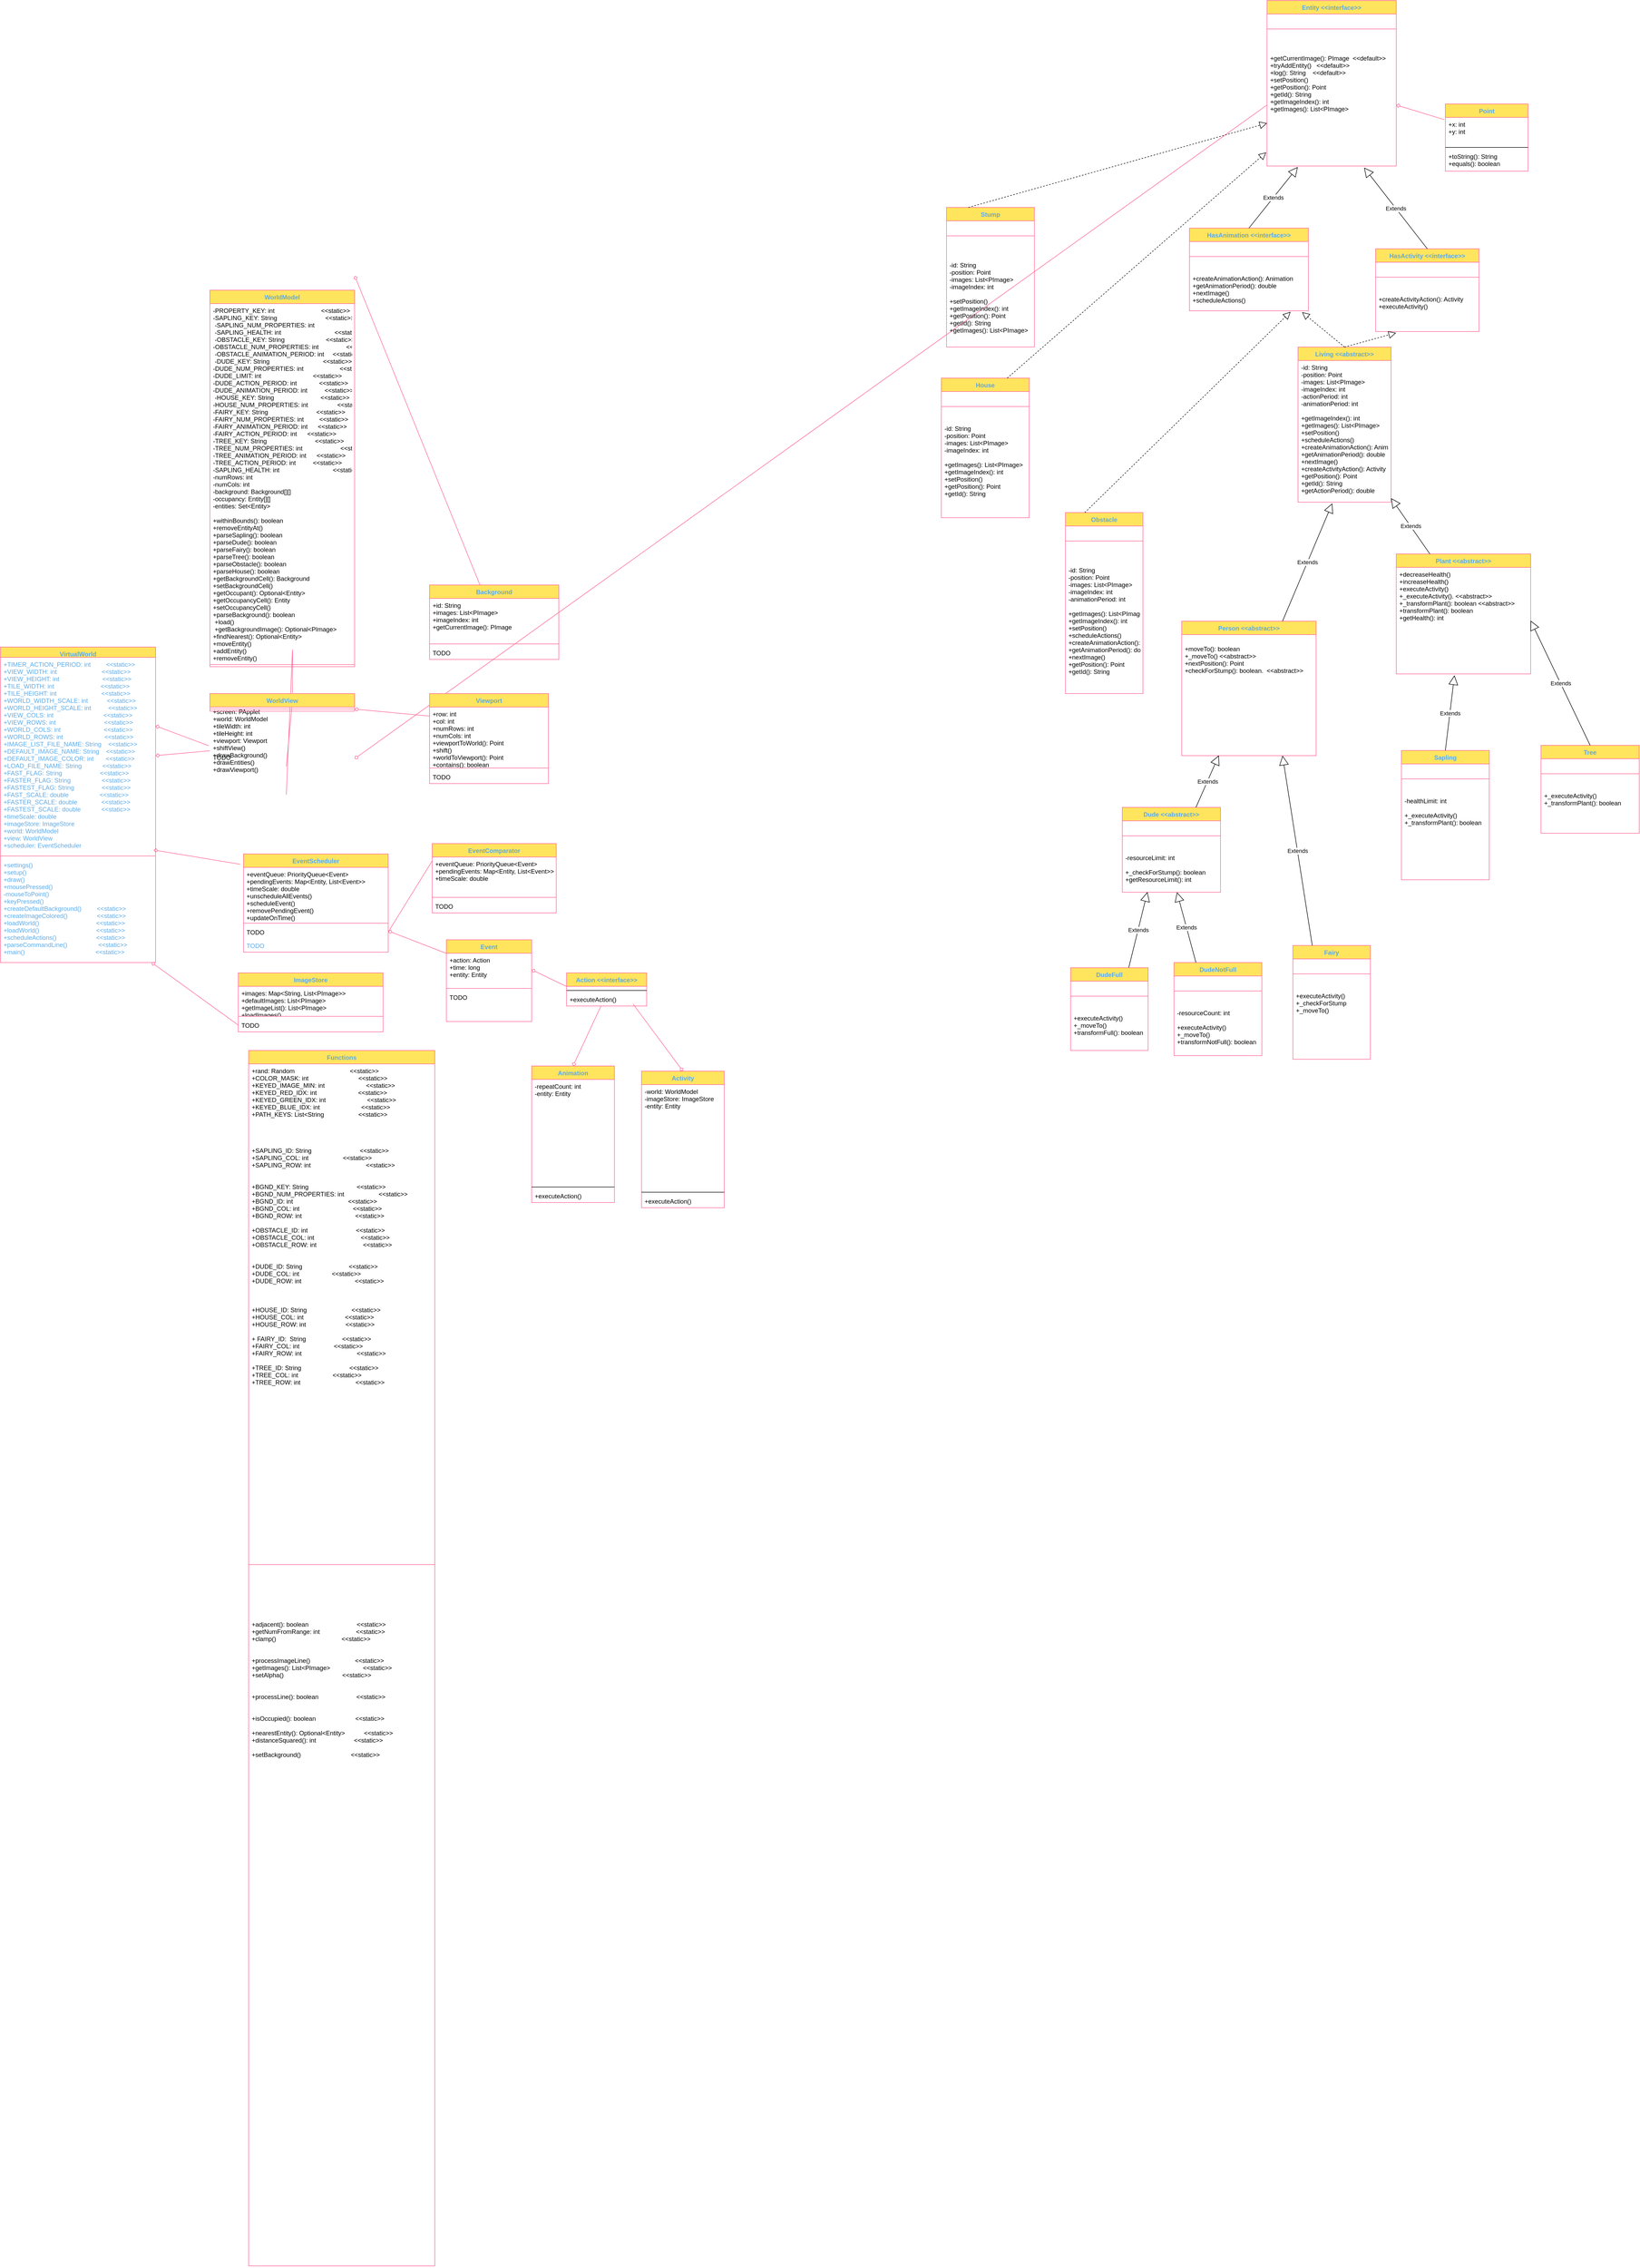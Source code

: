 <mxfile version="20.5.2" type="google"><diagram id="Yo6Zvny2ZRX3JAPKxXua" name="Page 2"><mxGraphModel grid="1" page="1" gridSize="10" guides="1" tooltips="1" connect="1" arrows="1" fold="1" pageScale="1" pageWidth="850" pageHeight="1100" math="0" shadow="0"><root><mxCell id="0"/><mxCell id="1" parent="0"/><mxCell id="8I9pphBKhg92I5GMk5e_-31" value="" style="graphMlID=e0;endArrow=none;strokeColor=#FF6392;strokeWidth=1.0;startArrow=diamond;startFill=0;endFill=1;exitX=1;exitY=0.25;exitDx=0;exitDy=0;fontColor=#5AA9E6;entryX=-0.008;entryY=-0.286;entryDx=0;entryDy=0;entryPerimeter=0;" edge="1" parent="1" source="8I9pphBKhg92I5GMk5e_-50" target="8I9pphBKhg92I5GMk5e_-57"><mxGeometry relative="1" as="geometry"/></mxCell><mxCell id="8I9pphBKhg92I5GMk5e_-32" value="" style="graphMlID=e1;endArrow=none;strokeColor=#FF6392;strokeWidth=1.0;startArrow=diamond;startFill=0;endFill=1;exitX=1;exitY=0.5;exitDx=0;exitDy=0;fontColor=#5AA9E6;entryX=0;entryY=0.5;entryDx=0;entryDy=0;" edge="1" parent="1" source="8I9pphBKhg92I5GMk5e_-51" target="8I9pphBKhg92I5GMk5e_-61"><mxGeometry relative="1" as="geometry"/></mxCell><mxCell id="8I9pphBKhg92I5GMk5e_-33" value="" style="graphMlID=e2;endArrow=none;strokeColor=#FF6392;strokeWidth=1.0;startArrow=diamond;startFill=0;endFill=1;fontColor=#5AA9E6;entryX=0;entryY=0.25;entryDx=0;entryDy=0;" edge="1" parent="1" source="8I9pphBKhg92I5GMk5e_-60" target="8I9pphBKhg92I5GMk5e_-89"><mxGeometry relative="1" as="geometry"><mxPoint x="648" y="240" as="sourcePoint"/></mxGeometry></mxCell><mxCell id="8I9pphBKhg92I5GMk5e_-34" value="" style="graphMlID=e3;endArrow=none;strokeColor=#FF6392;strokeWidth=1.0;startArrow=diamond;startFill=0;endFill=1;exitX=0.988;exitY=-0.077;exitDx=0;exitDy=0;exitPerimeter=0;fontColor=#5AA9E6;entryX=-0.023;entryY=0.105;entryDx=0;entryDy=0;entryPerimeter=0;" edge="1" parent="1" source="8I9pphBKhg92I5GMk5e_-53" target="8I9pphBKhg92I5GMk5e_-64"><mxGeometry relative="1" as="geometry"><mxPoint x="840" y="580" as="targetPoint"/></mxGeometry></mxCell><mxCell id="8I9pphBKhg92I5GMk5e_-35" value="" style="graphMlID=e4;endArrow=none;strokeColor=#FF6392;strokeWidth=1.0;startArrow=diamond;startFill=0;endFill=1;exitX=0.975;exitY=1;exitDx=0;exitDy=0;exitPerimeter=0;fontColor=#5AA9E6;entryX=0;entryY=0.5;entryDx=0;entryDy=0;" edge="1" parent="1" source="8I9pphBKhg92I5GMk5e_-53" target="8I9pphBKhg92I5GMk5e_-71"><mxGeometry relative="1" as="geometry"/></mxCell><mxCell id="8I9pphBKhg92I5GMk5e_-36" value="" style="graphMlID=e5;endArrow=none;strokeColor=#FF6392;strokeWidth=1.0;startArrow=diamond;startFill=0;endFill=1;fontColor=#5AA9E6;exitX=1.001;exitY=-0.077;exitDx=0;exitDy=0;exitPerimeter=0;" edge="1" parent="1" source="8I9pphBKhg92I5GMk5e_-55" target="8I9pphBKhg92I5GMk5e_-82"><mxGeometry relative="1" as="geometry"/></mxCell><mxCell id="8I9pphBKhg92I5GMk5e_-37" value="" style="graphMlID=e6;endArrow=none;strokeColor=#FF6392;strokeWidth=1.0;startArrow=diamond;startFill=0;endFill=1;fontColor=#5AA9E6;" edge="1" parent="1" source="8I9pphBKhg92I5GMk5e_-64" target="8I9pphBKhg92I5GMk5e_-97"><mxGeometry relative="1" as="geometry"/></mxCell><mxCell id="8I9pphBKhg92I5GMk5e_-38" value="" style="graphMlID=e7;endArrow=none;strokeColor=#FF6392;strokeWidth=1.0;startArrow=none;startFill=1;endFill=1;fontColor=#5AA9E6;entryX=0;entryY=0.25;entryDx=0;entryDy=0;exitX=1;exitY=0.5;exitDx=0;exitDy=0;" edge="1" parent="1" source="8I9pphBKhg92I5GMk5e_-67" target="8I9pphBKhg92I5GMk5e_-72"><mxGeometry relative="1" as="geometry"/></mxCell><mxCell id="8I9pphBKhg92I5GMk5e_-39" value="" style="graphMlID=e8;endArrow=none;strokeColor=#FF6392;strokeWidth=1.0;startArrow=diamond;startFill=0;endFill=1;fontColor=#5AA9E6;exitX=1;exitY=0.5;exitDx=0;exitDy=0;entryX=0;entryY=0.5;entryDx=0;entryDy=0;" edge="1" parent="1" source="8I9pphBKhg92I5GMk5e_-57" target="8I9pphBKhg92I5GMk5e_-86"><mxGeometry relative="1" as="geometry"><mxPoint x="710" y="80" as="sourcePoint"/></mxGeometry></mxCell><mxCell id="8I9pphBKhg92I5GMk5e_-40" value="" style="graphMlID=e9;endArrow=none;strokeColor=#FF6392;strokeWidth=1.0;startArrow=diamond;startFill=0;endFill=1;fontColor=#5AA9E6;exitX=1;exitY=0.5;exitDx=0;exitDy=0;entryX=-0.013;entryY=0.08;entryDx=0;entryDy=0;entryPerimeter=0;" edge="1" parent="1" source="8I9pphBKhg92I5GMk5e_-86" target="8I9pphBKhg92I5GMk5e_-105"><mxGeometry relative="1" as="geometry"/></mxCell><mxCell id="8I9pphBKhg92I5GMk5e_-42" value="" style="graphMlID=e11;endArrow=none;strokeColor=#FF6392;strokeWidth=1.0;startArrow=diamond;startFill=0;endFill=1;fontColor=#5AA9E6;exitX=1;exitY=0.5;exitDx=0;exitDy=0;entryX=0.006;entryY=0.178;entryDx=0;entryDy=0;entryPerimeter=0;" edge="1" parent="1" source="8I9pphBKhg92I5GMk5e_-97" target="8I9pphBKhg92I5GMk5e_-109"><mxGeometry relative="1" as="geometry"/></mxCell><mxCell id="8I9pphBKhg92I5GMk5e_-50" value="VirtualWorld" style="swimlane;fontStyle=1;align=center;verticalAlign=top;childLayout=stackLayout;horizontal=1;startSize=20;horizontalStack=0;resizeParent=1;resizeParentMax=0;resizeLast=0;collapsible=1;marginBottom=0;hachureGap=4;pointerEvents=0;fillColor=#FFE45E;strokeColor=#FF6392;fontColor=#5AA9E6;" vertex="1" parent="1"><mxGeometry x="20" y="150" width="300" height="610" as="geometry"/></mxCell><mxCell id="8I9pphBKhg92I5GMk5e_-51" value="+TIMER_ACTION_PERIOD: int         &lt;&lt;static&gt;&gt;&#10;+VIEW_WIDTH: int                          &lt;&lt;static&gt;&gt;&#10;+VIEW_HEIGHT: int                         &lt;&lt;static&gt;&gt;&#10;+TILE_WIDTH: int                           &lt;&lt;static&gt;&gt;&#10;+TILE_HEIGHT: int                          &lt;&lt;static&gt;&gt;&#10;+WORLD_WIDTH_SCALE: int           &lt;&lt;static&gt;&gt;&#10;+WORLD_HEIGHT_SCALE: int          &lt;&lt;static&gt;&gt;&#10;+VIEW_COLS: int                             &lt;&lt;static&gt;&gt;&#10;+VIEW_ROWS: int                            &lt;&lt;static&gt;&gt;&#10;+WORLD_COLS: int                         &lt;&lt;static&gt;&gt;&#10;+WORLD_ROWS: int                        &lt;&lt;static&gt;&gt;&#10;+IMAGE_LIST_FILE_NAME: String    &lt;&lt;static&gt;&gt;&#10;+DEFAULT_IMAGE_NAME: String    &lt;&lt;static&gt;&gt;&#10;+DEFAULT_IMAGE_COLOR: int       &lt;&lt;static&gt;&gt;&#10;+LOAD_FILE_NAME: String            &lt;&lt;static&gt;&gt;&#10;+FAST_FLAG: String                      &lt;&lt;static&gt;&gt;&#10;+FASTER_FLAG: String                  &lt;&lt;static&gt;&gt;&#10;+FASTEST_FLAG: String                &lt;&lt;static&gt;&gt;&#10;+FAST_SCALE: double                  &lt;&lt;static&gt;&gt;&#10;+FASTER_SCALE: double              &lt;&lt;static&gt;&gt;&#10;+FASTEST_SCALE: double            &lt;&lt;static&gt;&gt;&#10;+timeScale: double&#10;+imageStore: ImageStore&#10;+world: WorldModel&#10;+view: WorldView&#10;+scheduler: EventScheduler" style="text;strokeColor=none;fillColor=none;align=left;verticalAlign=top;spacingLeft=4;spacingRight=4;overflow=hidden;rotatable=0;points=[[0,0.5],[1,0.5]];portConstraint=eastwest;fontColor=#5AA9E6;" vertex="1" parent="8I9pphBKhg92I5GMk5e_-50"><mxGeometry y="20" width="300" height="380" as="geometry"/></mxCell><mxCell id="8I9pphBKhg92I5GMk5e_-52" value="" style="line;strokeWidth=1;fillColor=none;align=left;verticalAlign=middle;spacingTop=-1;spacingLeft=3;spacingRight=3;rotatable=0;labelPosition=right;points=[];portConstraint=eastwest;strokeColor=#FF6392;fontColor=#5AA9E6;" vertex="1" parent="8I9pphBKhg92I5GMk5e_-50"><mxGeometry y="400" width="300" height="8" as="geometry"/></mxCell><mxCell id="8I9pphBKhg92I5GMk5e_-53" value="+settings()&#10;+setup()&#10;+draw()&#10;+mousePressed()&#10;-mouseToPoint()&#10;+keyPressed()&#10;+createDefaultBackground()         &lt;&lt;static&gt;&gt;&#10;+createImageColored()                 &lt;&lt;static&gt;&gt;&#10;+loadWorld()                                 &lt;&lt;static&gt;&gt;&#10;+loadWorld()                                 &lt;&lt;static&gt;&gt;&#10;+scheduleActions()                       &lt;&lt;static&gt;&gt;&#10;+parseCommandLine()                  &lt;&lt;static&gt;&gt;&#10;+main()                                         &lt;&lt;static&gt;&gt;" style="text;strokeColor=none;fillColor=none;align=left;verticalAlign=top;spacingLeft=4;spacingRight=4;overflow=hidden;rotatable=0;points=[[0,0.5],[1,0.5]];portConstraint=eastwest;fontColor=#5AA9E6;" vertex="1" parent="8I9pphBKhg92I5GMk5e_-50"><mxGeometry y="408" width="300" height="202" as="geometry"/></mxCell><mxCell id="8I9pphBKhg92I5GMk5e_-54" value="WorldModel" style="swimlane;fontStyle=1;align=center;verticalAlign=top;childLayout=stackLayout;horizontal=1;startSize=26;horizontalStack=0;resizeParent=1;resizeParentMax=0;resizeLast=0;collapsible=1;marginBottom=0;hachureGap=4;pointerEvents=0;sketch=0;fontColor=#5AA9E6;strokeColor=#FF6392;fillColor=#FFE45E;" vertex="1" parent="1"><mxGeometry x="425" y="-540" width="280" height="728" as="geometry"/></mxCell><mxCell id="8I9pphBKhg92I5GMk5e_-55" value="-PROPERTY_KEY: int                           &lt;&lt;static&gt;&gt;&#10;-SAPLING_KEY: String                            &lt;&lt;static&gt;&gt;&#10; -SAPLING_NUM_PROPERTIES: int                      &lt;&lt;static&gt;&gt;&#10; -SAPLING_HEALTH: int                               &lt;&lt;static&gt;&gt;&#10; -OBSTACLE_KEY: String                        &lt;&lt;static&gt;&gt;&#10;-OBSTACLE_NUM_PROPERTIES: int                &lt;&lt;static&gt;&gt;&#10; -OBSTACLE_ANIMATION_PERIOD: int     &lt;&lt;static&gt;&gt;&#10; -DUDE_KEY: String                               &lt;&lt;static&gt;&gt;&#10;-DUDE_NUM_PROPERTIES: int                     &lt;&lt;static&gt;&gt;&#10;-DUDE_LIMIT: int                              &lt;&lt;static&gt;&gt;&#10;-DUDE_ACTION_PERIOD: int             &lt;&lt;static&gt;&gt;&#10;-DUDE_ANIMATION_PERIOD: int          &lt;&lt;static&gt;&gt;                      &#10; -HOUSE_KEY: String                           &lt;&lt;static&gt;&gt;&#10;-HOUSE_NUM_PROPERTIES: int                 &lt;&lt;static&gt;&gt;&#10;-FAIRY_KEY: String                            &lt;&lt;static&gt;&gt;&#10;-FAIRY_NUM_PROPERTIES: int         &lt;&lt;static&gt;&gt;&#10;-FAIRY_ANIMATION_PERIOD: int      &lt;&lt;static&gt;&gt;&#10;-FAIRY_ACTION_PERIOD: int      &lt;&lt;static&gt;&gt;&#10;-TREE_KEY: String                            &lt;&lt;static&gt;&gt;&#10;-TREE_NUM_PROPERTIES: int                      &lt;&lt;static&gt;&gt;&#10;-TREE_ANIMATION_PERIOD: int      &lt;&lt;static&gt;&gt;&#10;-TREE_ACTION_PERIOD: int          &lt;&lt;static&gt;&gt;&#10;-SAPLING_HEALTH: int                               &lt;&lt;static&gt;&gt;&#10;-numRows: int&#10;-numCols: int&#10;-background: Background[][]&#10;-occupancy: Entity[][]&#10;-entities: Set&lt;Entity&gt;&#10;&#10;+withinBounds(): boolean&#10;+removeEntityAt()&#10;+parseSapling(): boolean                      &#10;+parseDude(): boolean                    &#10;+parseFairy(): boolean                        &#10;+parseTree(): boolean                      &#10;+parseObstacle(): boolean                        &#10;+parseHouse(): boolean                       &#10;+getBackgroundCell(): Background             &#10;+setBackgroundCell() &#10;+getOccupant(): Optional&lt;Entity&gt; &#10;+getOccupancyCell(): Entity                  &#10;+setOccupancyCell()   &#10;+parseBackground(): boolean                  &#10; +load()                                      &#10; +getBackgroundImage(): Optional&lt;PImage&gt;                                               &#10;+findNearest(): Optional&lt;Entity&gt;&#10;+moveEntity() &#10;+addEntity()   &#10;+removeEntity()                             &#10;" style="text;strokeColor=none;fillColor=none;align=left;verticalAlign=top;spacingLeft=4;spacingRight=4;overflow=hidden;rotatable=0;points=[[0,0.5],[1,0.5]];portConstraint=eastwest;fontColor=#000000;" vertex="1" parent="8I9pphBKhg92I5GMk5e_-54"><mxGeometry y="26" width="280" height="694" as="geometry"/></mxCell><mxCell id="8I9pphBKhg92I5GMk5e_-56" value="" style="line;strokeWidth=1;fillColor=none;align=left;verticalAlign=middle;spacingTop=-1;spacingLeft=3;spacingRight=3;rotatable=0;labelPosition=right;points=[];portConstraint=eastwest;strokeColor=#FF6392;fontColor=#5AA9E6;" vertex="1" parent="8I9pphBKhg92I5GMk5e_-54"><mxGeometry y="720" width="280" height="8" as="geometry"/></mxCell><mxCell id="8I9pphBKhg92I5GMk5e_-64" value="EventScheduler" style="swimlane;fontStyle=1;align=center;verticalAlign=top;childLayout=stackLayout;horizontal=1;startSize=26;horizontalStack=0;resizeParent=1;resizeParentMax=0;resizeLast=0;collapsible=1;marginBottom=0;hachureGap=4;pointerEvents=0;sketch=0;fontColor=#5AA9E6;strokeColor=#FF6392;fillColor=#FFE45E;" vertex="1" parent="1"><mxGeometry x="490" y="550" width="280" height="190" as="geometry"/></mxCell><mxCell id="8I9pphBKhg92I5GMk5e_-65" value="+eventQueue: PriorityQueue&lt;Event&gt;&#10;+pendingEvents: Map&lt;Entity, List&lt;Event&gt;&gt;&#10;+timeScale: double&#10;+unscheduleAllEvents()   &#10;+scheduleEvent()                                  &#10;+removePendingEvent()    &#10;+updateOnTime()                                                                &#10;&#10;&#10;" style="text;strokeColor=none;fillColor=none;align=left;verticalAlign=top;spacingLeft=4;spacingRight=4;overflow=hidden;rotatable=0;points=[[0,0.5],[1,0.5]];portConstraint=eastwest;fontColor=#000000;" vertex="1" parent="8I9pphBKhg92I5GMk5e_-64"><mxGeometry y="26" width="280" height="104" as="geometry"/></mxCell><mxCell id="8I9pphBKhg92I5GMk5e_-66" value="" style="line;strokeWidth=1;fillColor=none;align=left;verticalAlign=middle;spacingTop=-1;spacingLeft=3;spacingRight=3;rotatable=0;labelPosition=right;points=[];portConstraint=eastwest;strokeColor=#FF6392;fontColor=#5AA9E6;" vertex="1" parent="8I9pphBKhg92I5GMk5e_-64"><mxGeometry y="130" width="280" height="8" as="geometry"/></mxCell><mxCell id="8I9pphBKhg92I5GMk5e_-67" value="TODO" style="text;strokeColor=none;fillColor=none;align=left;verticalAlign=top;spacingLeft=4;spacingRight=4;overflow=hidden;rotatable=0;points=[[0,0.5],[1,0.5]];portConstraint=eastwest;fontColor=#000000;" vertex="1" parent="8I9pphBKhg92I5GMk5e_-64"><mxGeometry y="138" width="280" height="26" as="geometry"/></mxCell><mxCell id="8I9pphBKhg92I5GMk5e_-76" value="TODO" style="text;strokeColor=none;fillColor=none;align=left;verticalAlign=top;spacingLeft=4;spacingRight=4;overflow=hidden;rotatable=0;points=[[0,0.5],[1,0.5]];portConstraint=eastwest;fontColor=#5AA9E6;" vertex="1" parent="8I9pphBKhg92I5GMk5e_-64"><mxGeometry y="164" width="280" height="26" as="geometry"/></mxCell><mxCell id="8I9pphBKhg92I5GMk5e_-72" value="EventComparator" style="swimlane;fontStyle=1;align=center;verticalAlign=top;childLayout=stackLayout;horizontal=1;startSize=26;horizontalStack=0;resizeParent=1;resizeParentMax=0;resizeLast=0;collapsible=1;marginBottom=0;hachureGap=4;pointerEvents=0;sketch=0;fontColor=#5AA9E6;strokeColor=#FF6392;fillColor=#FFE45E;" vertex="1" parent="1"><mxGeometry x="855" y="530" width="240" height="134" as="geometry"/></mxCell><mxCell id="8I9pphBKhg92I5GMk5e_-73" value="+eventQueue: PriorityQueue&lt;Event&gt;&#10;+pendingEvents: Map&lt;Entity, List&lt;Event&gt;&gt;&#10;+timeScale: double" style="text;strokeColor=none;fillColor=none;align=left;verticalAlign=top;spacingLeft=4;spacingRight=4;overflow=hidden;rotatable=0;points=[[0,0.5],[1,0.5]];portConstraint=eastwest;fontColor=#000000;" vertex="1" parent="8I9pphBKhg92I5GMk5e_-72"><mxGeometry y="26" width="240" height="74" as="geometry"/></mxCell><mxCell id="8I9pphBKhg92I5GMk5e_-74" value="" style="line;strokeWidth=1;fillColor=none;align=left;verticalAlign=middle;spacingTop=-1;spacingLeft=3;spacingRight=3;rotatable=0;labelPosition=right;points=[];portConstraint=eastwest;strokeColor=#FF6392;fontColor=#5AA9E6;" vertex="1" parent="8I9pphBKhg92I5GMk5e_-72"><mxGeometry y="100" width="240" height="8" as="geometry"/></mxCell><mxCell id="8I9pphBKhg92I5GMk5e_-75" value="TODO" style="text;strokeColor=none;fillColor=none;align=left;verticalAlign=top;spacingLeft=4;spacingRight=4;overflow=hidden;rotatable=0;points=[[0,0.5],[1,0.5]];portConstraint=eastwest;fontColor=#000000;" vertex="1" parent="8I9pphBKhg92I5GMk5e_-72"><mxGeometry y="108" width="240" height="26" as="geometry"/></mxCell><mxCell id="8I9pphBKhg92I5GMk5e_-77" value="Functions" style="swimlane;fontStyle=1;align=center;verticalAlign=top;childLayout=stackLayout;horizontal=1;startSize=26;horizontalStack=0;resizeParent=1;resizeParentMax=0;resizeLast=0;collapsible=1;marginBottom=0;hachureGap=4;pointerEvents=0;sketch=0;fontColor=#5AA9E6;strokeColor=#FF6392;fillColor=#FFE45E;" vertex="1" parent="1"><mxGeometry x="500.0" y="930" width="360" height="2350" as="geometry"/></mxCell><mxCell id="8I9pphBKhg92I5GMk5e_-78" value="+rand: Random                                &lt;&lt;static&gt;&gt;&#10;+COLOR_MASK: int                             &lt;&lt;static&gt;&gt;&#10;+KEYED_IMAGE_MIN: int                        &lt;&lt;static&gt;&gt;&#10;+KEYED_RED_IDX: int                        &lt;&lt;static&gt;&gt;&#10;+KEYED_GREEN_IDX: int                        &lt;&lt;static&gt;&gt;&#10;+KEYED_BLUE_IDX: int                        &lt;&lt;static&gt;&gt;&#10;+PATH_KEYS: List&lt;String                    &lt;&lt;static&gt;&gt;&#10;&#10;&#10;&#10;&#10;+SAPLING_ID: String                            &lt;&lt;static&gt;&gt;&#10;+SAPLING_COL: int                    &lt;&lt;static&gt;&gt;&#10;+SAPLING_ROW: int                                &lt;&lt;static&gt;&gt;&#10;&#10;&#10;+BGND_KEY: String                            &lt;&lt;static&gt;&gt;&#10;+BGND_NUM_PROPERTIES: int                    &lt;&lt;static&gt;&gt;&#10;+BGND_ID: int                                &lt;&lt;static&gt;&gt;&#10;+BGND_COL: int                               &lt;&lt;static&gt;&gt;&#10;+BGND_ROW: int                               &lt;&lt;static&gt;&gt;&#10;&#10;+OBSTACLE_ID: int                            &lt;&lt;static&gt;&gt;&#10;+OBSTACLE_COL: int                           &lt;&lt;static&gt;&gt;&#10;+OBSTACLE_ROW: int                           &lt;&lt;static&gt;&gt;&#10;&#10;&#10;+DUDE_ID: String                           &lt;&lt;static&gt;&gt;&#10;+DUDE_COL: int                   &lt;&lt;static&gt;&gt;&#10;+DUDE_ROW: int                               &lt;&lt;static&gt;&gt;&#10;&#10;&#10;&#10;+HOUSE_ID: String                          &lt;&lt;static&gt;&gt;&#10;+HOUSE_COL: int                        &lt;&lt;static&gt;&gt;&#10;+HOUSE_ROW: int                       &lt;&lt;static&gt;&gt;&#10;&#10;+ FAIRY_ID:  String                     &lt;&lt;static&gt;&gt;&#10;+FAIRY_COL: int                    &lt;&lt;static&gt;&gt;&#10;+FAIRY_ROW: int                                &lt;&lt;static&gt;&gt;&#10;&#10;+TREE_ID: String                            &lt;&lt;static&gt;&gt;&#10;+TREE_COL: int                    &lt;&lt;static&gt;&gt;&#10;+TREE_ROW: int                                &lt;&lt;static&gt;&gt;&#10;&#10;&#10;" style="text;strokeColor=none;fillColor=none;align=left;verticalAlign=top;spacingLeft=4;spacingRight=4;overflow=hidden;rotatable=0;points=[[0,0.5],[1,0.5]];portConstraint=eastwest;fontColor=#000000;" vertex="1" parent="8I9pphBKhg92I5GMk5e_-77"><mxGeometry y="26" width="360" height="964" as="geometry"/></mxCell><mxCell id="8I9pphBKhg92I5GMk5e_-79" value="" style="line;strokeWidth=1;fillColor=none;align=left;verticalAlign=middle;spacingTop=-1;spacingLeft=3;spacingRight=3;rotatable=0;labelPosition=right;points=[];portConstraint=eastwest;strokeColor=#FF6392;fontColor=#5AA9E6;" vertex="1" parent="8I9pphBKhg92I5GMk5e_-77"><mxGeometry y="990" width="360" height="8" as="geometry"/></mxCell><mxCell id="8I9pphBKhg92I5GMk5e_-80" value="&#10;&#10;&#10;&#10;&#10;&#10;&#10;+adjacent(): boolean                            &lt;&lt;static&gt;&gt;&#10;+getNumFromRange: int                     &lt;&lt;static&gt;&gt;&#10;+clamp()                                      &lt;&lt;static&gt;&gt;&#10;&#10;&#10;+processImageLine()                          &lt;&lt;static&gt;&gt;&#10;+getImages(): List&lt;PImage&gt;                   &lt;&lt;static&gt;&gt;&#10;+setAlpha()                                  &lt;&lt;static&gt;&gt;&#10;&#10;&#10;+processLine(): boolean                      &lt;&lt;static&gt;&gt;&#10;&#10;&#10;+isOccupied(): boolean                       &lt;&lt;static&gt;&gt;&#10;&#10;+nearestEntity(): Optional&lt;Entity&gt;           &lt;&lt;static&gt;&gt;&#10;+distanceSquared(): int                      &lt;&lt;static&gt;&gt;&#10;&#10;+setBackground()                             &lt;&lt;static&gt;&gt;&#10;&#10;&#10;&#10;&#10;&#10;&#10;" style="text;strokeColor=none;fillColor=none;align=left;verticalAlign=top;spacingLeft=4;spacingRight=4;overflow=hidden;rotatable=0;points=[[0,0.5],[1,0.5]];portConstraint=eastwest;fontColor=#000000;" vertex="1" parent="8I9pphBKhg92I5GMk5e_-77"><mxGeometry y="998" width="360" height="1352" as="geometry"/></mxCell><mxCell id="8I9pphBKhg92I5GMk5e_-81" value="Background" style="swimlane;fontStyle=1;align=center;verticalAlign=top;childLayout=stackLayout;horizontal=1;startSize=26;horizontalStack=0;resizeParent=1;resizeParentMax=0;resizeLast=0;collapsible=1;marginBottom=0;hachureGap=4;pointerEvents=0;sketch=0;fontColor=#5AA9E6;strokeColor=#FF6392;fillColor=#FFE45E;" vertex="1" parent="1"><mxGeometry x="850" y="30" width="250" height="144" as="geometry"/></mxCell><mxCell id="8I9pphBKhg92I5GMk5e_-82" value="+id: String&#10;+images: List&lt;PImage&gt;&#10;+imageIndex: int&#10;+getCurrentImage(): PImage   &#10;" style="text;strokeColor=none;fillColor=none;align=left;verticalAlign=top;spacingLeft=4;spacingRight=4;overflow=hidden;rotatable=0;points=[[0,0.5],[1,0.5]];portConstraint=eastwest;" vertex="1" parent="8I9pphBKhg92I5GMk5e_-81"><mxGeometry y="26" width="250" height="84" as="geometry"/></mxCell><mxCell id="8I9pphBKhg92I5GMk5e_-83" value="" style="line;strokeWidth=1;fillColor=none;align=left;verticalAlign=middle;spacingTop=-1;spacingLeft=3;spacingRight=3;rotatable=0;labelPosition=right;points=[];portConstraint=eastwest;strokeColor=#FF6392;" vertex="1" parent="8I9pphBKhg92I5GMk5e_-81"><mxGeometry y="110" width="250" height="8" as="geometry"/></mxCell><mxCell id="8I9pphBKhg92I5GMk5e_-84" value="TODO" style="text;strokeColor=none;fillColor=none;align=left;verticalAlign=top;spacingLeft=4;spacingRight=4;overflow=hidden;rotatable=0;points=[[0,0.5],[1,0.5]];portConstraint=eastwest;" vertex="1" parent="8I9pphBKhg92I5GMk5e_-81"><mxGeometry y="118" width="250" height="26" as="geometry"/></mxCell><mxCell id="8I9pphBKhg92I5GMk5e_-85" value="Entity &lt;&lt;interface&gt;&gt;" style="swimlane;fontStyle=1;align=center;verticalAlign=top;childLayout=stackLayout;horizontal=1;startSize=26;horizontalStack=0;resizeParent=1;resizeParentMax=0;resizeLast=0;collapsible=1;marginBottom=0;hachureGap=4;pointerEvents=0;sketch=0;fontColor=#5AA9E6;strokeColor=#FF6392;fillColor=#FFE45E;" vertex="1" parent="1"><mxGeometry x="2470" y="-1100" width="250" height="320" as="geometry"/></mxCell><mxCell id="8I9pphBKhg92I5GMk5e_-87" value="" style="line;strokeWidth=1;fillColor=none;align=left;verticalAlign=middle;spacingTop=-1;spacingLeft=3;spacingRight=3;rotatable=0;labelPosition=right;points=[];portConstraint=eastwest;strokeColor=#FF6392;" vertex="1" parent="8I9pphBKhg92I5GMk5e_-85"><mxGeometry y="26" width="250" height="58" as="geometry"/></mxCell><mxCell id="8I9pphBKhg92I5GMk5e_-86" value="&#10;+getCurrentImage(): PImage  &lt;&lt;default&gt;&gt; &#10;+tryAddEntity()   &lt;&lt;default&gt;&gt;&#10;+log(): String    &lt;&lt;default&gt;&gt;&#10;+setPosition()       &#10;+getPosition(): Point&#10;+getId(): String&#10;+getImageIndex(): int&#10;+getImages(): List&lt;PImage&gt;" style="text;strokeColor=none;fillColor=none;align=left;verticalAlign=top;spacingLeft=4;spacingRight=4;overflow=hidden;rotatable=0;points=[[0,0.5],[1,0.5]];portConstraint=eastwest;" vertex="1" parent="8I9pphBKhg92I5GMk5e_-85"><mxGeometry y="84" width="250" height="236" as="geometry"/></mxCell><mxCell id="8I9pphBKhg92I5GMk5e_-89" value="Viewport" style="swimlane;fontStyle=1;align=center;verticalAlign=top;childLayout=stackLayout;horizontal=1;startSize=26;horizontalStack=0;resizeParent=1;resizeParentMax=0;resizeLast=0;collapsible=1;marginBottom=0;hachureGap=4;pointerEvents=0;sketch=0;fontColor=#5AA9E6;strokeColor=#FF6392;fillColor=#FFE45E;" vertex="1" parent="1"><mxGeometry x="850" y="240" width="230" height="174" as="geometry"/></mxCell><mxCell id="8I9pphBKhg92I5GMk5e_-90" value="+row: int&#10;+col: int&#10;+numRows: int&#10;+numCols: int&#10;+viewportToWorld(): Point&#10;+shift()        &#10;+worldToViewport(): Point           &#10;+contains(): boolean                                                              " style="text;strokeColor=none;fillColor=none;align=left;verticalAlign=top;spacingLeft=4;spacingRight=4;overflow=hidden;rotatable=0;points=[[0,0.5],[1,0.5]];portConstraint=eastwest;" vertex="1" parent="8I9pphBKhg92I5GMk5e_-89"><mxGeometry y="26" width="230" height="114" as="geometry"/></mxCell><mxCell id="8I9pphBKhg92I5GMk5e_-91" value="" style="line;strokeWidth=1;fillColor=#FF6392;align=left;verticalAlign=middle;spacingTop=-1;spacingLeft=3;spacingRight=3;rotatable=0;labelPosition=right;points=[];portConstraint=eastwest;strokeColor=#FF6392;" vertex="1" parent="8I9pphBKhg92I5GMk5e_-89"><mxGeometry y="140" width="230" height="8" as="geometry"/></mxCell><mxCell id="8I9pphBKhg92I5GMk5e_-92" value="TODO" style="text;strokeColor=none;fillColor=none;align=left;verticalAlign=top;spacingLeft=4;spacingRight=4;overflow=hidden;rotatable=0;points=[[0,0.5],[1,0.5]];portConstraint=eastwest;" vertex="1" parent="8I9pphBKhg92I5GMk5e_-89"><mxGeometry y="148" width="230" height="26" as="geometry"/></mxCell><mxCell id="8I9pphBKhg92I5GMk5e_-96" value="Event" style="swimlane;fontStyle=1;align=center;verticalAlign=top;childLayout=stackLayout;horizontal=1;startSize=26;horizontalStack=0;resizeParent=1;resizeParentMax=0;resizeLast=0;collapsible=1;marginBottom=0;hachureGap=4;pointerEvents=0;sketch=0;fontColor=#5AA9E6;strokeColor=#FF6392;fillColor=#FFE45E;" vertex="1" parent="1"><mxGeometry x="882.5" y="716" width="165" height="158" as="geometry"/></mxCell><mxCell id="8I9pphBKhg92I5GMk5e_-97" value="+action: Action&#10;+time: long&#10;+entity: Entity" style="text;strokeColor=none;fillColor=none;align=left;verticalAlign=top;spacingLeft=4;spacingRight=4;overflow=hidden;rotatable=0;points=[[0,0.5],[1,0.5]];portConstraint=eastwest;" vertex="1" parent="8I9pphBKhg92I5GMk5e_-96"><mxGeometry y="26" width="165" height="64" as="geometry"/></mxCell><mxCell id="8I9pphBKhg92I5GMk5e_-98" value="" style="line;strokeWidth=1;fillColor=none;align=left;verticalAlign=middle;spacingTop=-1;spacingLeft=3;spacingRight=3;rotatable=0;labelPosition=right;points=[];portConstraint=eastwest;strokeColor=#FF6392;" vertex="1" parent="8I9pphBKhg92I5GMk5e_-96"><mxGeometry y="90" width="165" height="8" as="geometry"/></mxCell><mxCell id="8I9pphBKhg92I5GMk5e_-99" value="TODO" style="text;strokeColor=none;fillColor=none;align=left;verticalAlign=top;spacingLeft=4;spacingRight=4;overflow=hidden;rotatable=0;points=[[0,0.5],[1,0.5]];portConstraint=eastwest;" vertex="1" parent="8I9pphBKhg92I5GMk5e_-96"><mxGeometry y="98" width="165" height="60" as="geometry"/></mxCell><mxCell id="8I9pphBKhg92I5GMk5e_-104" value="Point" style="swimlane;fontStyle=1;align=center;verticalAlign=top;childLayout=stackLayout;horizontal=1;startSize=26;horizontalStack=0;resizeParent=1;resizeParentMax=0;resizeLast=0;collapsible=1;marginBottom=0;hachureGap=4;pointerEvents=0;sketch=0;fontColor=#5AA9E6;strokeColor=#FF6392;fillColor=#FFE45E;" vertex="1" parent="1"><mxGeometry x="2815" y="-900" width="160" height="130" as="geometry"/></mxCell><mxCell id="8I9pphBKhg92I5GMk5e_-105" value="+x: int&#10;+y: int" style="text;strokeColor=none;fillColor=none;align=left;verticalAlign=top;spacingLeft=4;spacingRight=4;overflow=hidden;rotatable=0;points=[[0,0.5],[1,0.5]];portConstraint=eastwest;" vertex="1" parent="8I9pphBKhg92I5GMk5e_-104"><mxGeometry y="26" width="160" height="54" as="geometry"/></mxCell><mxCell id="8I9pphBKhg92I5GMk5e_-106" value="" style="line;strokeWidth=1;fillColor=none;align=left;verticalAlign=middle;spacingTop=-1;spacingLeft=3;spacingRight=3;rotatable=0;labelPosition=right;points=[];portConstraint=eastwest;" vertex="1" parent="8I9pphBKhg92I5GMk5e_-104"><mxGeometry y="80" width="160" height="8" as="geometry"/></mxCell><mxCell id="8I9pphBKhg92I5GMk5e_-107" value="+toString(): String&#10;+equals(): boolean" style="text;strokeColor=none;fillColor=none;align=left;verticalAlign=top;spacingLeft=4;spacingRight=4;overflow=hidden;rotatable=0;points=[[0,0.5],[1,0.5]];portConstraint=eastwest;" vertex="1" parent="8I9pphBKhg92I5GMk5e_-104"><mxGeometry y="88" width="160" height="42" as="geometry"/></mxCell><mxCell id="8I9pphBKhg92I5GMk5e_-108" value="Action &lt;&lt;interface&gt;&gt;" style="swimlane;fontStyle=1;align=center;verticalAlign=top;childLayout=stackLayout;horizontal=1;startSize=26;horizontalStack=0;resizeParent=1;resizeParentMax=0;resizeLast=0;collapsible=1;marginBottom=0;hachureGap=4;pointerEvents=0;sketch=0;fontColor=#5AA9E6;strokeColor=#FF6392;fillColor=#FFE45E;" vertex="1" parent="1"><mxGeometry x="1115" y="780" width="155" height="64" as="geometry"/></mxCell><mxCell id="8I9pphBKhg92I5GMk5e_-109" value="            &#10;                                           &#10;               " style="text;strokeColor=none;fillColor=none;align=left;verticalAlign=top;spacingLeft=4;spacingRight=4;overflow=hidden;rotatable=0;points=[[0,0.5],[1,0.5]];portConstraint=eastwest;" vertex="1" parent="8I9pphBKhg92I5GMk5e_-108"><mxGeometry y="26" width="155" height="4" as="geometry"/></mxCell><mxCell id="8I9pphBKhg92I5GMk5e_-110" value="" style="line;strokeWidth=1;fillColor=none;align=left;verticalAlign=middle;spacingTop=-1;spacingLeft=3;spacingRight=3;rotatable=0;labelPosition=right;points=[];portConstraint=eastwest;" vertex="1" parent="8I9pphBKhg92I5GMk5e_-108"><mxGeometry y="30" width="155" height="8" as="geometry"/></mxCell><mxCell id="8I9pphBKhg92I5GMk5e_-111" value="+executeAction()" style="text;strokeColor=none;fillColor=none;align=left;verticalAlign=top;spacingLeft=4;spacingRight=4;overflow=hidden;rotatable=0;points=[[0,0.5],[1,0.5]];portConstraint=eastwest;" vertex="1" parent="8I9pphBKhg92I5GMk5e_-108"><mxGeometry y="38" width="155" height="26" as="geometry"/></mxCell><mxCell id="8I9pphBKhg92I5GMk5e_-68" value="ImageStore" style="swimlane;fontStyle=1;align=center;verticalAlign=top;childLayout=stackLayout;horizontal=1;startSize=26;horizontalStack=0;resizeParent=1;resizeParentMax=0;resizeLast=0;collapsible=1;marginBottom=0;hachureGap=4;pointerEvents=0;sketch=0;fontColor=#5AA9E6;strokeColor=#FF6392;fillColor=#FFE45E;" vertex="1" parent="1"><mxGeometry x="480" y="780" width="280" height="114" as="geometry"/></mxCell><mxCell id="8I9pphBKhg92I5GMk5e_-69" value="+images: Map&lt;String, List&lt;PImage&gt;&gt;&#10;+defaultImages: List&lt;PImage&gt;&#10;+getImageList(): List&lt;PImage&gt;                &#10;+loadImages()                                " style="text;strokeColor=none;fillColor=none;align=left;verticalAlign=top;spacingLeft=4;spacingRight=4;overflow=hidden;rotatable=0;points=[[0,0.5],[1,0.5]];portConstraint=eastwest;fontColor=#000000;" vertex="1" parent="8I9pphBKhg92I5GMk5e_-68"><mxGeometry y="26" width="280" height="54" as="geometry"/></mxCell><mxCell id="8I9pphBKhg92I5GMk5e_-70" value="" style="line;strokeWidth=1;fillColor=none;align=left;verticalAlign=middle;spacingTop=-1;spacingLeft=3;spacingRight=3;rotatable=0;labelPosition=right;points=[];portConstraint=eastwest;strokeColor=#FF6392;fontColor=#5AA9E6;" vertex="1" parent="8I9pphBKhg92I5GMk5e_-68"><mxGeometry y="80" width="280" height="8" as="geometry"/></mxCell><mxCell id="8I9pphBKhg92I5GMk5e_-71" value="TODO" style="text;strokeColor=none;fillColor=none;align=left;verticalAlign=top;spacingLeft=4;spacingRight=4;overflow=hidden;rotatable=0;points=[[0,0.5],[1,0.5]];portConstraint=eastwest;fontColor=#000000;" vertex="1" parent="8I9pphBKhg92I5GMk5e_-68"><mxGeometry y="88" width="280" height="26" as="geometry"/></mxCell><mxCell id="8I9pphBKhg92I5GMk5e_-57" value="TODO" style="text;strokeColor=none;fillColor=none;align=left;verticalAlign=top;spacingLeft=4;spacingRight=4;overflow=hidden;rotatable=0;points=[[0,0.5],[1,0.5]];portConstraint=eastwest;fontColor=#020405;" vertex="1" parent="1"><mxGeometry x="425" y="350" width="280" height="32" as="geometry"/></mxCell><mxCell id="8I9pphBKhg92I5GMk5e_-44" value="" style="graphMlID=e13;endArrow=none;strokeColor=#FF6392;strokeWidth=1.0;startArrow=none;startFill=1;endFill=1;fontColor=#5AA9E6;entryX=0.528;entryY=0.978;entryDx=0;entryDy=0;entryPerimeter=0;exitX=0.57;exitY=-0.037;exitDx=0;exitDy=0;exitPerimeter=0;" edge="1" parent="1" source="8I9pphBKhg92I5GMk5e_-61" target="8I9pphBKhg92I5GMk5e_-57"><mxGeometry relative="1" as="geometry"/></mxCell><mxCell id="8I9pphBKhg92I5GMk5e_-61" value="+screen: PApplet&#10;+world: WorldModel&#10;+tileWidth: int&#10;+tileHeight: int&#10;+viewport: Viewport&#10;+shiftView()   &#10;+drawBackground()                           &#10;+drawEntities()                              &#10;+drawViewport()                                                            " style="text;strokeColor=none;fillColor=none;align=left;verticalAlign=top;spacingLeft=4;spacingRight=4;overflow=hidden;rotatable=0;points=[[0,0.5],[1,0.5]];portConstraint=eastwest;fontColor=#000000;" vertex="1" parent="1"><mxGeometry x="425" y="261.54" width="280" height="178" as="geometry"/></mxCell><mxCell id="GjO5-_pbxuALPc1q1Ifh-1" value="" style="graphMlID=e13;endArrow=none;strokeColor=#FF6392;strokeWidth=1.0;startArrow=none;startFill=1;endFill=1;fontColor=#5AA9E6;entryX=0.528;entryY=0.978;entryDx=0;entryDy=0;entryPerimeter=0;exitX=0.57;exitY=-0.037;exitDx=0;exitDy=0;exitPerimeter=0;" edge="1" parent="1" source="8I9pphBKhg92I5GMk5e_-60" target="8I9pphBKhg92I5GMk5e_-61"><mxGeometry relative="1" as="geometry"><mxPoint x="584.6" y="96.742" as="sourcePoint"/><mxPoint x="572.84" y="381.296" as="targetPoint"/><Array as="points"><mxPoint x="585" y="150"/></Array></mxGeometry></mxCell><mxCell id="8I9pphBKhg92I5GMk5e_-60" value="WorldView" style="swimlane;fontStyle=1;align=center;verticalAlign=top;childLayout=stackLayout;horizontal=1;startSize=26;horizontalStack=0;resizeParent=1;resizeParentMax=0;resizeLast=0;collapsible=1;marginBottom=0;hachureGap=4;pointerEvents=0;sketch=0;fontColor=#5AA9E6;strokeColor=#FF6392;fillColor=#FFE45E;" vertex="1" parent="1"><mxGeometry x="425" y="240" width="280" height="34" as="geometry"/></mxCell><mxCell id="8I9pphBKhg92I5GMk5e_-62" value="" style="line;strokeWidth=1;fillColor=none;align=left;verticalAlign=middle;spacingTop=-1;spacingLeft=3;spacingRight=3;rotatable=0;labelPosition=right;points=[];portConstraint=eastwest;strokeColor=#FF6392;fontColor=#5AA9E6;" vertex="1" parent="8I9pphBKhg92I5GMk5e_-60"><mxGeometry y="26" width="280" height="8" as="geometry"/></mxCell><mxCell id="8wIFAcMaYeIshZ6NUkLh-1" value="Animation" style="swimlane;fontStyle=1;align=center;verticalAlign=top;childLayout=stackLayout;horizontal=1;startSize=26;horizontalStack=0;resizeParent=1;resizeParentMax=0;resizeLast=0;collapsible=1;marginBottom=0;hachureGap=4;pointerEvents=0;sketch=0;fontColor=#5AA9E6;strokeColor=#FF6392;fillColor=#FFE45E;" vertex="1" parent="1"><mxGeometry x="1047.5" y="960" width="160" height="264" as="geometry"/></mxCell><mxCell id="rwKIavmITsPXLG5GEef0-2" value="" style="graphMlID=e11;endArrow=none;strokeColor=#FF6392;strokeWidth=1.0;startArrow=diamond;startFill=0;endFill=1;fontColor=#5AA9E6;exitX=0.5;exitY=0;exitDx=0;exitDy=0;entryX=0.006;entryY=0.178;entryDx=0;entryDy=0;entryPerimeter=0;" edge="1" parent="8wIFAcMaYeIshZ6NUkLh-1" source="8wIFAcMaYeIshZ6NUkLh-5"><mxGeometry relative="1" as="geometry"><mxPoint x="-90" y="199.69" as="sourcePoint"/><mxPoint x="195.96" y="-119.998" as="targetPoint"/></mxGeometry></mxCell><mxCell id="8wIFAcMaYeIshZ6NUkLh-2" value="-repeatCount: int&#10;-entity: Entity&#10;    " style="text;strokeColor=none;fillColor=none;align=left;verticalAlign=top;spacingLeft=4;spacingRight=4;overflow=hidden;rotatable=0;points=[[0,0.5],[1,0.5]];portConstraint=eastwest;" vertex="1" parent="8wIFAcMaYeIshZ6NUkLh-1"><mxGeometry y="26" width="160" height="204" as="geometry"/></mxCell><mxCell id="8wIFAcMaYeIshZ6NUkLh-3" value="" style="line;strokeWidth=1;fillColor=none;align=left;verticalAlign=middle;spacingTop=-1;spacingLeft=3;spacingRight=3;rotatable=0;labelPosition=right;points=[];portConstraint=eastwest;" vertex="1" parent="8wIFAcMaYeIshZ6NUkLh-1"><mxGeometry y="230" width="160" height="8" as="geometry"/></mxCell><mxCell id="8wIFAcMaYeIshZ6NUkLh-4" value="+executeAction()" style="text;strokeColor=none;fillColor=none;align=left;verticalAlign=top;spacingLeft=4;spacingRight=4;overflow=hidden;rotatable=0;points=[[0,0.5],[1,0.5]];portConstraint=eastwest;" vertex="1" parent="8wIFAcMaYeIshZ6NUkLh-1"><mxGeometry y="238" width="160" height="26" as="geometry"/></mxCell><mxCell id="8wIFAcMaYeIshZ6NUkLh-5" value="Activity" style="swimlane;fontStyle=1;align=center;verticalAlign=top;childLayout=stackLayout;horizontal=1;startSize=26;horizontalStack=0;resizeParent=1;resizeParentMax=0;resizeLast=0;collapsible=1;marginBottom=0;hachureGap=4;pointerEvents=0;sketch=0;fontColor=#5AA9E6;strokeColor=#FF6392;fillColor=#FFE45E;" vertex="1" parent="1"><mxGeometry x="1260" y="970" width="160" height="264" as="geometry"/></mxCell><mxCell id="8wIFAcMaYeIshZ6NUkLh-6" value="-world: WorldModel&#10;-imageStore: ImageStore&#10;-entity: Entity&#10;               " style="text;strokeColor=none;fillColor=none;align=left;verticalAlign=top;spacingLeft=4;spacingRight=4;overflow=hidden;rotatable=0;points=[[0,0.5],[1,0.5]];portConstraint=eastwest;" vertex="1" parent="8wIFAcMaYeIshZ6NUkLh-5"><mxGeometry y="26" width="160" height="204" as="geometry"/></mxCell><mxCell id="8wIFAcMaYeIshZ6NUkLh-7" value="" style="line;strokeWidth=1;fillColor=none;align=left;verticalAlign=middle;spacingTop=-1;spacingLeft=3;spacingRight=3;rotatable=0;labelPosition=right;points=[];portConstraint=eastwest;" vertex="1" parent="8wIFAcMaYeIshZ6NUkLh-5"><mxGeometry y="230" width="160" height="8" as="geometry"/></mxCell><mxCell id="8wIFAcMaYeIshZ6NUkLh-8" value="+executeAction()" style="text;strokeColor=none;fillColor=none;align=left;verticalAlign=top;spacingLeft=4;spacingRight=4;overflow=hidden;rotatable=0;points=[[0,0.5],[1,0.5]];portConstraint=eastwest;" vertex="1" parent="8wIFAcMaYeIshZ6NUkLh-5"><mxGeometry y="238" width="160" height="26" as="geometry"/></mxCell><mxCell id="rwKIavmITsPXLG5GEef0-3" value="" style="graphMlID=e11;endArrow=none;strokeColor=#FF6392;strokeWidth=1.0;startArrow=diamond;startFill=0;endFill=1;fontColor=#5AA9E6;exitX=0.5;exitY=0;exitDx=0;exitDy=0;entryX=0.43;entryY=0.993;entryDx=0;entryDy=0;entryPerimeter=0;" edge="1" parent="1" source="8wIFAcMaYeIshZ6NUkLh-1" target="8I9pphBKhg92I5GMk5e_-111"><mxGeometry relative="1" as="geometry"><mxPoint x="1265" y="898" as="sourcePoint"/><mxPoint x="1550.96" y="578.312" as="targetPoint"/><Array as="points"/></mxGeometry></mxCell><mxCell id="rwKIavmITsPXLG5GEef0-4" value="House" style="swimlane;fontStyle=1;align=center;verticalAlign=top;childLayout=stackLayout;horizontal=1;startSize=26;horizontalStack=0;resizeParent=1;resizeParentMax=0;resizeLast=0;collapsible=1;marginBottom=0;hachureGap=4;pointerEvents=0;sketch=0;fontColor=#5AA9E6;strokeColor=#FF6392;fillColor=#FFE45E;" vertex="1" parent="1"><mxGeometry x="1840" y="-370" width="170" height="270" as="geometry"/></mxCell><mxCell id="rwKIavmITsPXLG5GEef0-5" value="" style="line;strokeWidth=1;fillColor=none;align=left;verticalAlign=middle;spacingTop=-1;spacingLeft=3;spacingRight=3;rotatable=0;labelPosition=right;points=[];portConstraint=eastwest;strokeColor=#FF6392;" vertex="1" parent="rwKIavmITsPXLG5GEef0-4"><mxGeometry y="26" width="170" height="58" as="geometry"/></mxCell><mxCell id="rwKIavmITsPXLG5GEef0-6" value="-id: String&#10;-position: Point&#10;-images: List&lt;PImage&gt;&#10;-imageIndex: int&#10;&#10;+getImages(): List&lt;PImage&gt;&#10;+getImageIndex(): int&#10;+setPosition() &#10;+getPosition(): Point&#10;+getId(): String&#10;                            &#10;                           &#10;&#10;" style="text;strokeColor=none;fillColor=none;align=left;verticalAlign=top;spacingLeft=4;spacingRight=4;overflow=hidden;rotatable=0;points=[[0,0.5],[1,0.5]];portConstraint=eastwest;" vertex="1" parent="rwKIavmITsPXLG5GEef0-4"><mxGeometry y="84" width="170" height="186" as="geometry"/></mxCell><mxCell id="rwKIavmITsPXLG5GEef0-7" value="Sapling&#10;" style="swimlane;fontStyle=1;align=center;verticalAlign=top;childLayout=stackLayout;horizontal=1;startSize=26;horizontalStack=0;resizeParent=1;resizeParentMax=0;resizeLast=0;collapsible=1;marginBottom=0;hachureGap=4;pointerEvents=0;sketch=0;fontColor=#5AA9E6;strokeColor=#FF6392;fillColor=#FFE45E;" vertex="1" parent="1"><mxGeometry x="2730" y="350" width="170" height="250" as="geometry"/></mxCell><mxCell id="rwKIavmITsPXLG5GEef0-8" value="" style="line;strokeWidth=1;fillColor=none;align=left;verticalAlign=middle;spacingTop=-1;spacingLeft=3;spacingRight=3;rotatable=0;labelPosition=right;points=[];portConstraint=eastwest;strokeColor=#FF6392;" vertex="1" parent="rwKIavmITsPXLG5GEef0-7"><mxGeometry y="26" width="170" height="58" as="geometry"/></mxCell><mxCell id="rwKIavmITsPXLG5GEef0-9" value="-healthLimit: int&#10;&#10;+_executeActivity()&#10;+_transformPlant(): boolean" style="text;strokeColor=none;fillColor=none;align=left;verticalAlign=top;spacingLeft=4;spacingRight=4;overflow=hidden;rotatable=0;points=[[0,0.5],[1,0.5]];portConstraint=eastwest;" vertex="1" parent="rwKIavmITsPXLG5GEef0-7"><mxGeometry y="84" width="170" height="166" as="geometry"/></mxCell><mxCell id="rwKIavmITsPXLG5GEef0-10" value="Stump" style="swimlane;fontStyle=1;align=center;verticalAlign=top;childLayout=stackLayout;horizontal=1;startSize=26;horizontalStack=0;resizeParent=1;resizeParentMax=0;resizeLast=0;collapsible=1;marginBottom=0;hachureGap=4;pointerEvents=0;sketch=0;fontColor=#5AA9E6;strokeColor=#FF6392;fillColor=#FFE45E;" vertex="1" parent="1"><mxGeometry x="1850" y="-700" width="170" height="270" as="geometry"/></mxCell><mxCell id="rwKIavmITsPXLG5GEef0-11" value="" style="line;strokeWidth=1;fillColor=none;align=left;verticalAlign=middle;spacingTop=-1;spacingLeft=3;spacingRight=3;rotatable=0;labelPosition=right;points=[];portConstraint=eastwest;strokeColor=#FF6392;" vertex="1" parent="rwKIavmITsPXLG5GEef0-10"><mxGeometry y="26" width="170" height="58" as="geometry"/></mxCell><mxCell id="rwKIavmITsPXLG5GEef0-12" value="&#10;-id: String&#10;-position: Point&#10;-images: List&lt;PImage&gt;&#10;-imageIndex: int&#10;&#10;+setPosition()&#10;+getImageIndex(): int&#10;+getPosition(): Point&#10;+getId(): String&#10;+getImages(): List&lt;PImage&gt;&#10;" style="text;strokeColor=none;fillColor=none;align=left;verticalAlign=top;spacingLeft=4;spacingRight=4;overflow=hidden;rotatable=0;points=[[0,0.5],[1,0.5]];portConstraint=eastwest;" vertex="1" parent="rwKIavmITsPXLG5GEef0-10"><mxGeometry y="84" width="170" height="186" as="geometry"/></mxCell><mxCell id="rwKIavmITsPXLG5GEef0-13" value="Fairy" style="swimlane;fontStyle=1;align=center;verticalAlign=top;childLayout=stackLayout;horizontal=1;startSize=26;horizontalStack=0;resizeParent=1;resizeParentMax=0;resizeLast=0;collapsible=1;marginBottom=0;hachureGap=4;pointerEvents=0;sketch=0;fontColor=#5AA9E6;strokeColor=#FF6392;fillColor=#FFE45E;" vertex="1" parent="1"><mxGeometry x="2520" y="727" width="150" height="220" as="geometry"/></mxCell><mxCell id="rwKIavmITsPXLG5GEef0-14" value="" style="line;strokeWidth=1;fillColor=none;align=left;verticalAlign=middle;spacingTop=-1;spacingLeft=3;spacingRight=3;rotatable=0;labelPosition=right;points=[];portConstraint=eastwest;strokeColor=#FF6392;" vertex="1" parent="rwKIavmITsPXLG5GEef0-13"><mxGeometry y="26" width="150" height="58" as="geometry"/></mxCell><mxCell id="rwKIavmITsPXLG5GEef0-15" value="+executeActivity()&#10;+_checkForStump&#10;+_moveTo()" style="text;strokeColor=none;fillColor=none;align=left;verticalAlign=top;spacingLeft=4;spacingRight=4;overflow=hidden;rotatable=0;points=[[0,0.5],[1,0.5]];portConstraint=eastwest;" vertex="1" parent="rwKIavmITsPXLG5GEef0-13"><mxGeometry y="84" width="150" height="136" as="geometry"/></mxCell><mxCell id="rwKIavmITsPXLG5GEef0-16" value="Obstacle" style="swimlane;fontStyle=1;align=center;verticalAlign=top;childLayout=stackLayout;horizontal=1;startSize=26;horizontalStack=0;resizeParent=1;resizeParentMax=0;resizeLast=0;collapsible=1;marginBottom=0;hachureGap=4;pointerEvents=0;sketch=0;fontColor=#5AA9E6;strokeColor=#FF6392;fillColor=#FFE45E;" vertex="1" parent="1"><mxGeometry x="2080" y="-110" width="150" height="350" as="geometry"/></mxCell><mxCell id="rwKIavmITsPXLG5GEef0-17" value="" style="line;strokeWidth=1;fillColor=none;align=left;verticalAlign=middle;spacingTop=-1;spacingLeft=3;spacingRight=3;rotatable=0;labelPosition=right;points=[];portConstraint=eastwest;strokeColor=#FF6392;" vertex="1" parent="rwKIavmITsPXLG5GEef0-16"><mxGeometry y="26" width="150" height="58" as="geometry"/></mxCell><mxCell id="rwKIavmITsPXLG5GEef0-18" value="&#10;-id: String&#10;-position: Point&#10;-images: List&lt;PImage&gt;&#10;-imageIndex: int&#10;-animationPeriod: int&#10;&#10;+getImages(): List&lt;PImage&gt;&#10;+getImageIndex(): int&#10;+setPosition()&#10;+scheduleActions()&#10;+createAnimationAction(): Animation&#10;+getAnimationPeriod(): double&#10;+nextImage()&#10;+getPosition(): Point&#10;+getId(): String" style="text;strokeColor=none;fillColor=none;align=left;verticalAlign=top;spacingLeft=4;spacingRight=4;overflow=hidden;rotatable=0;points=[[0,0.5],[1,0.5]];portConstraint=eastwest;" vertex="1" parent="rwKIavmITsPXLG5GEef0-16"><mxGeometry y="84" width="150" height="266" as="geometry"/></mxCell><mxCell id="rwKIavmITsPXLG5GEef0-19" value="DudeNotFull" style="swimlane;fontStyle=1;align=center;verticalAlign=top;childLayout=stackLayout;horizontal=1;startSize=26;horizontalStack=0;resizeParent=1;resizeParentMax=0;resizeLast=0;collapsible=1;marginBottom=0;hachureGap=4;pointerEvents=0;sketch=0;fontColor=#5AA9E6;strokeColor=#FF6392;fillColor=#FFE45E;" vertex="1" parent="1"><mxGeometry x="2290" y="760" width="170" height="180" as="geometry"/></mxCell><mxCell id="rwKIavmITsPXLG5GEef0-20" value="" style="line;strokeWidth=1;fillColor=none;align=left;verticalAlign=middle;spacingTop=-1;spacingLeft=3;spacingRight=3;rotatable=0;labelPosition=right;points=[];portConstraint=eastwest;strokeColor=#FF6392;" vertex="1" parent="rwKIavmITsPXLG5GEef0-19"><mxGeometry y="26" width="170" height="58" as="geometry"/></mxCell><mxCell id="rwKIavmITsPXLG5GEef0-21" value="-resourceCount: int&#10;&#10;+executeActivity()&#10;+_moveTo()&#10;+transformNotFull(): boolean&#10;&#10;&#10;" style="text;strokeColor=none;fillColor=none;align=left;verticalAlign=top;spacingLeft=4;spacingRight=4;overflow=hidden;rotatable=0;points=[[0,0.5],[1,0.5]];portConstraint=eastwest;" vertex="1" parent="rwKIavmITsPXLG5GEef0-19"><mxGeometry y="84" width="170" height="96" as="geometry"/></mxCell><mxCell id="rwKIavmITsPXLG5GEef0-22" value="DudeFull" style="swimlane;fontStyle=1;align=center;verticalAlign=top;childLayout=stackLayout;horizontal=1;startSize=26;horizontalStack=0;resizeParent=1;resizeParentMax=0;resizeLast=0;collapsible=1;marginBottom=0;hachureGap=4;pointerEvents=0;sketch=0;fontColor=#5AA9E6;strokeColor=#FF6392;fillColor=#FFE45E;" vertex="1" parent="1"><mxGeometry x="2090" y="770" width="150" height="160" as="geometry"/></mxCell><mxCell id="rwKIavmITsPXLG5GEef0-23" value="" style="line;strokeWidth=1;fillColor=none;align=left;verticalAlign=middle;spacingTop=-1;spacingLeft=3;spacingRight=3;rotatable=0;labelPosition=right;points=[];portConstraint=eastwest;strokeColor=#FF6392;" vertex="1" parent="rwKIavmITsPXLG5GEef0-22"><mxGeometry y="26" width="150" height="58" as="geometry"/></mxCell><mxCell id="rwKIavmITsPXLG5GEef0-24" value="+executeActivity()&#10;+_moveTo()&#10;+transformFull(): boolean&#10;&#10;" style="text;strokeColor=none;fillColor=none;align=left;verticalAlign=top;spacingLeft=4;spacingRight=4;overflow=hidden;rotatable=0;points=[[0,0.5],[1,0.5]];portConstraint=eastwest;" vertex="1" parent="rwKIavmITsPXLG5GEef0-22"><mxGeometry y="84" width="150" height="76" as="geometry"/></mxCell><mxCell id="rwKIavmITsPXLG5GEef0-25" value="Tree" style="swimlane;fontStyle=1;align=center;verticalAlign=top;childLayout=stackLayout;horizontal=1;startSize=26;horizontalStack=0;resizeParent=1;resizeParentMax=0;resizeLast=0;collapsible=1;marginBottom=0;hachureGap=4;pointerEvents=0;sketch=0;fontColor=#5AA9E6;strokeColor=#FF6392;fillColor=#FFE45E;" vertex="1" parent="1"><mxGeometry x="3000" y="340" width="190" height="170" as="geometry"/></mxCell><mxCell id="rwKIavmITsPXLG5GEef0-26" value="" style="line;strokeWidth=1;fillColor=none;align=left;verticalAlign=middle;spacingTop=-1;spacingLeft=3;spacingRight=3;rotatable=0;labelPosition=right;points=[];portConstraint=eastwest;strokeColor=#FF6392;" vertex="1" parent="rwKIavmITsPXLG5GEef0-25"><mxGeometry y="26" width="190" height="58" as="geometry"/></mxCell><mxCell id="rwKIavmITsPXLG5GEef0-27" value="+_executeActivity()&#10;+_transformPlant(): boolean" style="text;strokeColor=none;fillColor=none;align=left;verticalAlign=top;spacingLeft=4;spacingRight=4;overflow=hidden;rotatable=0;points=[[0,0.5],[1,0.5]];portConstraint=eastwest;" vertex="1" parent="rwKIavmITsPXLG5GEef0-25"><mxGeometry y="84" width="190" height="86" as="geometry"/></mxCell><mxCell id="bDQMFAYMJj1j0boHKCqS-3" value="HasAnimation &lt;&lt;interface&gt;&gt;" style="swimlane;fontStyle=1;align=center;verticalAlign=top;childLayout=stackLayout;horizontal=1;startSize=26;horizontalStack=0;resizeParent=1;resizeParentMax=0;resizeLast=0;collapsible=1;marginBottom=0;hachureGap=4;pointerEvents=0;sketch=0;fontColor=#5AA9E6;strokeColor=#FF6392;fillColor=#FFE45E;" vertex="1" parent="1"><mxGeometry x="2320" y="-660" width="230" height="160" as="geometry"/></mxCell><mxCell id="bDQMFAYMJj1j0boHKCqS-4" value="" style="line;strokeWidth=1;fillColor=none;align=left;verticalAlign=middle;spacingTop=-1;spacingLeft=3;spacingRight=3;rotatable=0;labelPosition=right;points=[];portConstraint=eastwest;strokeColor=#FF6392;" vertex="1" parent="bDQMFAYMJj1j0boHKCqS-3"><mxGeometry y="26" width="230" height="58" as="geometry"/></mxCell><mxCell id="bDQMFAYMJj1j0boHKCqS-5" value="+createAnimationAction(): Animation&#10;+getAnimationPeriod(): double&#10;+nextImage()&#10;+scheduleActions()" style="text;strokeColor=none;fillColor=none;align=left;verticalAlign=top;spacingLeft=4;spacingRight=4;overflow=hidden;rotatable=0;points=[[0,0.5],[1,0.5]];portConstraint=eastwest;" vertex="1" parent="bDQMFAYMJj1j0boHKCqS-3"><mxGeometry y="84" width="230" height="76" as="geometry"/></mxCell><mxCell id="bDQMFAYMJj1j0boHKCqS-6" value="HasActivity &lt;&lt;interface&gt;&gt;" style="swimlane;fontStyle=1;align=center;verticalAlign=top;childLayout=stackLayout;horizontal=1;startSize=26;horizontalStack=0;resizeParent=1;resizeParentMax=0;resizeLast=0;collapsible=1;marginBottom=0;hachureGap=4;pointerEvents=0;sketch=0;fontColor=#5AA9E6;strokeColor=#FF6392;fillColor=#FFE45E;" vertex="1" parent="1"><mxGeometry x="2680" y="-620" width="200" height="160" as="geometry"/></mxCell><mxCell id="bDQMFAYMJj1j0boHKCqS-7" value="" style="line;strokeWidth=1;fillColor=none;align=left;verticalAlign=middle;spacingTop=-1;spacingLeft=3;spacingRight=3;rotatable=0;labelPosition=right;points=[];portConstraint=eastwest;strokeColor=#FF6392;" vertex="1" parent="bDQMFAYMJj1j0boHKCqS-6"><mxGeometry y="26" width="200" height="58" as="geometry"/></mxCell><mxCell id="bDQMFAYMJj1j0boHKCqS-8" value="+createActivityAction(): Activity&#10;+executeActivity()" style="text;strokeColor=none;fillColor=none;align=left;verticalAlign=top;spacingLeft=4;spacingRight=4;overflow=hidden;rotatable=0;points=[[0,0.5],[1,0.5]];portConstraint=eastwest;" vertex="1" parent="bDQMFAYMJj1j0boHKCqS-6"><mxGeometry y="84" width="200" height="76" as="geometry"/></mxCell><mxCell id="bDQMFAYMJj1j0boHKCqS-9" value="Plant &lt;&lt;abstract&gt;&gt;" style="swimlane;fontStyle=1;align=center;verticalAlign=top;childLayout=stackLayout;horizontal=1;startSize=26;horizontalStack=0;resizeParent=1;resizeParentMax=0;resizeLast=0;collapsible=1;marginBottom=0;hachureGap=4;pointerEvents=0;sketch=0;fontColor=#5AA9E6;strokeColor=#FF6392;fillColor=#FFE45E;" vertex="1" parent="1"><mxGeometry x="2720" y="-30" width="260" height="232" as="geometry"/></mxCell><mxCell id="bDQMFAYMJj1j0boHKCqS-11" value="+decreaseHealth()&#10;+increaseHealth()&#10;+executeActivity()&#10;+_executeActivity(). &lt;&lt;abstract&gt;&gt;&#10;+_transformPlant(): boolean &lt;&lt;abstract&gt;&gt;&#10;+transformPlant(): boolean&#10;+getHealth(): int" style="text;strokeColor=none;fillColor=none;align=left;verticalAlign=top;spacingLeft=4;spacingRight=4;overflow=hidden;rotatable=0;points=[[0,0.5],[1,0.5]];portConstraint=eastwest;" vertex="1" parent="bDQMFAYMJj1j0boHKCqS-9"><mxGeometry y="26" width="260" height="206" as="geometry"/></mxCell><mxCell id="vhdkkUqji6x_kZif-K3U-1" value="Dude &lt;&lt;abstract&gt;&gt;" style="swimlane;fontStyle=1;align=center;verticalAlign=top;childLayout=stackLayout;horizontal=1;startSize=26;horizontalStack=0;resizeParent=1;resizeParentMax=0;resizeLast=0;collapsible=1;marginBottom=0;hachureGap=4;pointerEvents=0;sketch=0;fontColor=#5AA9E6;strokeColor=#FF6392;fillColor=#FFE45E;" vertex="1" parent="1"><mxGeometry x="2190" y="460" width="190" height="164" as="geometry"/></mxCell><mxCell id="vhdkkUqji6x_kZif-K3U-2" value="" style="line;strokeWidth=1;fillColor=none;align=left;verticalAlign=middle;spacingTop=-1;spacingLeft=3;spacingRight=3;rotatable=0;labelPosition=right;points=[];portConstraint=eastwest;strokeColor=#FF6392;" vertex="1" parent="vhdkkUqji6x_kZif-K3U-1"><mxGeometry y="26" width="190" height="58" as="geometry"/></mxCell><mxCell id="vhdkkUqji6x_kZif-K3U-3" value="-resourceLimit: int&#10;&#10;+_checkForStump(): boolean&#10;+getResourceLimit(): int" style="text;strokeColor=none;fillColor=none;align=left;verticalAlign=top;spacingLeft=4;spacingRight=4;overflow=hidden;rotatable=0;points=[[0,0.5],[1,0.5]];portConstraint=eastwest;" vertex="1" parent="vhdkkUqji6x_kZif-K3U-1"><mxGeometry y="84" width="190" height="80" as="geometry"/></mxCell><mxCell id="vhdkkUqji6x_kZif-K3U-4" value="Person &lt;&lt;abstract&gt;&gt;" style="swimlane;fontStyle=1;align=center;verticalAlign=top;childLayout=stackLayout;horizontal=1;startSize=26;horizontalStack=0;resizeParent=1;resizeParentMax=0;resizeLast=0;collapsible=1;marginBottom=0;hachureGap=4;pointerEvents=0;sketch=0;fontColor=#5AA9E6;strokeColor=#FF6392;fillColor=#FFE45E;" vertex="1" parent="1"><mxGeometry x="2305" y="100" width="260" height="260" as="geometry"/></mxCell><mxCell id="vhdkkUqji6x_kZif-K3U-6" value="&#10;+moveTo(): boolean&#10;+_moveTo() &lt;&lt;abstract&gt;&gt;&#10;+nextPosition(): Point&#10;+checkForStump(): boolean.  &lt;&lt;abstract&gt;&gt;&#10;" style="text;strokeColor=none;fillColor=none;align=left;verticalAlign=top;spacingLeft=4;spacingRight=4;overflow=hidden;rotatable=0;points=[[0,0.5],[1,0.5]];portConstraint=eastwest;" vertex="1" parent="vhdkkUqji6x_kZif-K3U-4"><mxGeometry y="26" width="260" height="234" as="geometry"/></mxCell><mxCell id="vhdkkUqji6x_kZif-K3U-11" value="Extends" style="endArrow=block;endSize=16;endFill=0;html=1;rounded=0;entryX=0.238;entryY=1.008;entryDx=0;entryDy=0;entryPerimeter=0;exitX=0.5;exitY=0;exitDx=0;exitDy=0;" edge="1" parent="1" source="bDQMFAYMJj1j0boHKCqS-3" target="8I9pphBKhg92I5GMk5e_-86"><mxGeometry width="160" relative="1" as="geometry"><mxPoint x="2300" y="-110" as="sourcePoint"/><mxPoint x="2450" y="-120" as="targetPoint"/></mxGeometry></mxCell><mxCell id="vhdkkUqji6x_kZif-K3U-12" value="Extends" style="endArrow=block;endSize=16;endFill=0;html=1;rounded=0;entryX=0.751;entryY=1.013;entryDx=0;entryDy=0;entryPerimeter=0;exitX=0.5;exitY=0;exitDx=0;exitDy=0;" edge="1" parent="1" source="bDQMFAYMJj1j0boHKCqS-6" target="8I9pphBKhg92I5GMk5e_-86"><mxGeometry width="160" relative="1" as="geometry"><mxPoint x="2445" y="-330.0" as="sourcePoint"/><mxPoint x="2539.5" y="-408.112" as="targetPoint"/></mxGeometry></mxCell><mxCell id="vhdkkUqji6x_kZif-K3U-16" value="Extends" style="endArrow=block;endSize=16;endFill=0;html=1;rounded=0;exitX=0.75;exitY=0;exitDx=0;exitDy=0;entryX=0.276;entryY=0.998;entryDx=0;entryDy=0;entryPerimeter=0;" edge="1" parent="1" source="vhdkkUqji6x_kZif-K3U-1" target="vhdkkUqji6x_kZif-K3U-6"><mxGeometry width="160" relative="1" as="geometry"><mxPoint x="2445" y="-330.0" as="sourcePoint"/><mxPoint x="2434.481" y="114" as="targetPoint"/></mxGeometry></mxCell><mxCell id="vhdkkUqji6x_kZif-K3U-17" value="Extends" style="endArrow=block;endSize=16;endFill=0;html=1;rounded=0;entryX=0.256;entryY=0.996;entryDx=0;entryDy=0;entryPerimeter=0;exitX=0.75;exitY=0;exitDx=0;exitDy=0;" edge="1" parent="1" source="rwKIavmITsPXLG5GEef0-22" target="vhdkkUqji6x_kZif-K3U-3"><mxGeometry width="160" relative="1" as="geometry"><mxPoint x="2185.3" y="588" as="sourcePoint"/><mxPoint x="2290" y="416.442" as="targetPoint"/></mxGeometry></mxCell><mxCell id="vhdkkUqji6x_kZif-K3U-18" value="Extends" style="endArrow=block;endSize=16;endFill=0;html=1;rounded=0;exitX=0.25;exitY=0;exitDx=0;exitDy=0;" edge="1" parent="1" source="rwKIavmITsPXLG5GEef0-19" target="vhdkkUqji6x_kZif-K3U-3"><mxGeometry width="160" relative="1" as="geometry"><mxPoint x="2362.5" y="264" as="sourcePoint"/><mxPoint x="2467.2" y="92.442" as="targetPoint"/></mxGeometry></mxCell><mxCell id="vhdkkUqji6x_kZif-K3U-19" value="Extends" style="endArrow=block;endSize=16;endFill=0;html=1;rounded=0;entryX=0.75;entryY=1;entryDx=0;entryDy=0;exitX=0.25;exitY=0;exitDx=0;exitDy=0;" edge="1" parent="1" source="rwKIavmITsPXLG5GEef0-13" target="vhdkkUqji6x_kZif-K3U-4"><mxGeometry width="160" relative="1" as="geometry"><mxPoint x="2372.5" y="274" as="sourcePoint"/><mxPoint x="2477.2" y="102.442" as="targetPoint"/></mxGeometry></mxCell><mxCell id="vhdkkUqji6x_kZif-K3U-20" value="" style="endArrow=block;dashed=1;endFill=0;endSize=12;html=1;rounded=0;entryX=-0.006;entryY=0.888;entryDx=0;entryDy=0;entryPerimeter=0;exitX=0.75;exitY=0;exitDx=0;exitDy=0;" edge="1" parent="1" source="rwKIavmITsPXLG5GEef0-4" target="8I9pphBKhg92I5GMk5e_-86"><mxGeometry width="160" relative="1" as="geometry"><mxPoint x="2120" y="160" as="sourcePoint"/><mxPoint x="2466.62" y="-170.456" as="targetPoint"/></mxGeometry></mxCell><mxCell id="vhdkkUqji6x_kZif-K3U-21" value="" style="endArrow=block;dashed=1;endFill=0;endSize=12;html=1;rounded=0;entryX=0.85;entryY=1.025;entryDx=0;entryDy=0;entryPerimeter=0;exitX=0.25;exitY=0;exitDx=0;exitDy=0;" edge="1" parent="1" source="rwKIavmITsPXLG5GEef0-16" target="bDQMFAYMJj1j0boHKCqS-5"><mxGeometry width="160" relative="1" as="geometry"><mxPoint x="2640" y="260" as="sourcePoint"/><mxPoint x="2476.62" y="-160.456" as="targetPoint"/></mxGeometry></mxCell><mxCell id="vhdkkUqji6x_kZif-K3U-22" value="" style="endArrow=block;dashed=1;endFill=0;endSize=12;html=1;rounded=0;exitX=0.25;exitY=0;exitDx=0;exitDy=0;" edge="1" parent="1" source="rwKIavmITsPXLG5GEef0-10" target="8I9pphBKhg92I5GMk5e_-86"><mxGeometry width="160" relative="1" as="geometry"><mxPoint x="2485" y="-50.0" as="sourcePoint"/><mxPoint x="2486.62" y="-150.456" as="targetPoint"/></mxGeometry></mxCell><mxCell id="vhdkkUqji6x_kZif-K3U-23" value="Extends" style="endArrow=block;endSize=16;endFill=0;html=1;rounded=0;entryX=1;entryY=0.5;entryDx=0;entryDy=0;exitX=0.5;exitY=0;exitDx=0;exitDy=0;" edge="1" parent="1" source="rwKIavmITsPXLG5GEef0-25" target="bDQMFAYMJj1j0boHKCqS-11"><mxGeometry width="160" relative="1" as="geometry"><mxPoint x="2527.5" y="430" as="sourcePoint"/><mxPoint x="2504.3" y="80.132" as="targetPoint"/></mxGeometry></mxCell><mxCell id="vhdkkUqji6x_kZif-K3U-24" value="Extends" style="endArrow=block;endSize=16;endFill=0;html=1;rounded=0;entryX=0.433;entryY=1.013;entryDx=0;entryDy=0;entryPerimeter=0;exitX=0.5;exitY=0;exitDx=0;exitDy=0;" edge="1" parent="1" source="rwKIavmITsPXLG5GEef0-7" target="bDQMFAYMJj1j0boHKCqS-11"><mxGeometry width="160" relative="1" as="geometry"><mxPoint x="2537.5" y="440" as="sourcePoint"/><mxPoint x="2514.3" y="90.132" as="targetPoint"/></mxGeometry></mxCell><mxCell id="vhdkkUqji6x_kZif-K3U-27" value="Living &lt;&lt;abstract&gt;&gt;" style="swimlane;fontStyle=1;align=center;verticalAlign=top;childLayout=stackLayout;horizontal=1;startSize=26;horizontalStack=0;resizeParent=1;resizeParentMax=0;resizeLast=0;collapsible=1;marginBottom=0;hachureGap=4;pointerEvents=0;sketch=0;fontColor=#5AA9E6;strokeColor=#FF6392;fillColor=#FFE45E;" vertex="1" parent="1"><mxGeometry x="2530" y="-430" width="180" height="300" as="geometry"/></mxCell><mxCell id="vhdkkUqji6x_kZif-K3U-28" value="-id: String&#10;-position: Point&#10;-images: List&lt;PImage&gt;&#10;-imageIndex: int&#10;-actionPeriod: int&#10;-animationPeriod: int&#10;&#10;+getImageIndex(): int&#10;+getImages(): List&lt;PImage&gt;&#10;+setPosition()&#10;+scheduleActions()&#10;+createAnimationAction(): Animation&#10;+getAnimationPeriod(): double&#10;+nextImage()&#10;+createActivityAction(): Activity&#10;+getPosition(): Point&#10;+getId(): String&#10;+getActionPeriod(): double&#10;" style="text;strokeColor=none;fillColor=none;align=left;verticalAlign=top;spacingLeft=4;spacingRight=4;overflow=hidden;rotatable=0;points=[[0,0.5],[1,0.5]];portConstraint=eastwest;" vertex="1" parent="vhdkkUqji6x_kZif-K3U-27"><mxGeometry y="26" width="180" height="274" as="geometry"/></mxCell><mxCell id="vhdkkUqji6x_kZif-K3U-30" value="" style="endArrow=block;dashed=1;endFill=0;endSize=12;html=1;rounded=0;entryX=0.947;entryY=1.034;entryDx=0;entryDy=0;entryPerimeter=0;exitX=0.5;exitY=0;exitDx=0;exitDy=0;" edge="1" parent="1" source="vhdkkUqji6x_kZif-K3U-27" target="bDQMFAYMJj1j0boHKCqS-5"><mxGeometry width="160" relative="1" as="geometry"><mxPoint x="2897.5" y="450" as="sourcePoint"/><mxPoint x="2620.25" y="-698.112" as="targetPoint"/></mxGeometry></mxCell><mxCell id="vhdkkUqji6x_kZif-K3U-31" value="" style="endArrow=block;dashed=1;endFill=0;endSize=12;html=1;rounded=0;entryX=0.198;entryY=1.034;entryDx=0;entryDy=0;entryPerimeter=0;exitX=0.5;exitY=0;exitDx=0;exitDy=0;" edge="1" parent="1" source="vhdkkUqji6x_kZif-K3U-27" target="bDQMFAYMJj1j0boHKCqS-8"><mxGeometry width="160" relative="1" as="geometry"><mxPoint x="2630" y="-390" as="sourcePoint"/><mxPoint x="2547.81" y="-487.416" as="targetPoint"/></mxGeometry></mxCell><mxCell id="vhdkkUqji6x_kZif-K3U-32" value="Extends" style="endArrow=block;endSize=16;endFill=0;html=1;rounded=0;exitX=0.25;exitY=0;exitDx=0;exitDy=0;" edge="1" parent="1" source="bDQMFAYMJj1j0boHKCqS-9" target="vhdkkUqji6x_kZif-K3U-28"><mxGeometry width="160" relative="1" as="geometry"><mxPoint x="2630" y="-80" as="sourcePoint"/><mxPoint x="2679.86" y="-154.168" as="targetPoint"/></mxGeometry></mxCell><mxCell id="vhdkkUqji6x_kZif-K3U-33" value="Extends" style="endArrow=block;endSize=16;endFill=0;html=1;rounded=0;entryX=0.368;entryY=1.008;entryDx=0;entryDy=0;entryPerimeter=0;exitX=0.75;exitY=0;exitDx=0;exitDy=0;" edge="1" parent="1" source="vhdkkUqji6x_kZif-K3U-4" target="vhdkkUqji6x_kZif-K3U-28"><mxGeometry width="160" relative="1" as="geometry"><mxPoint x="2362.5" y="350" as="sourcePoint"/><mxPoint x="2412.36" y="275.832" as="targetPoint"/></mxGeometry></mxCell></root></mxGraphModel></diagram></mxfile>
